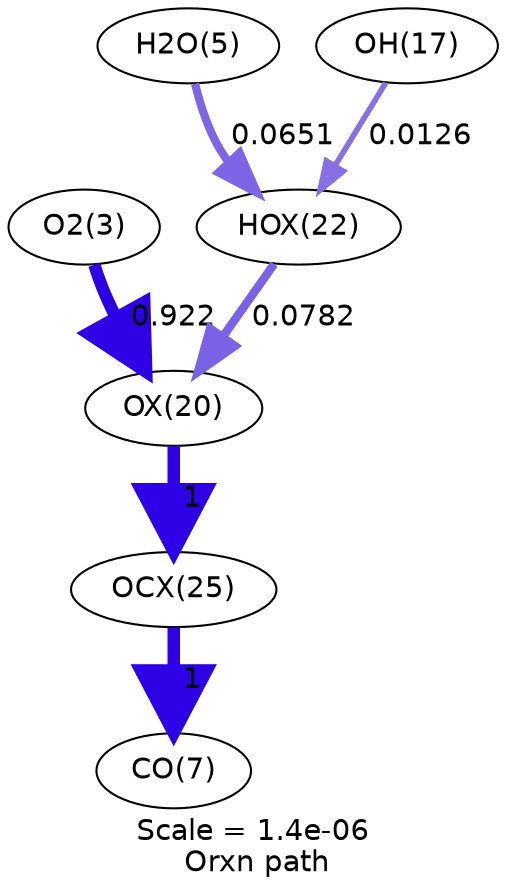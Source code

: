 digraph reaction_paths {
center=1;
s4 -> s24[fontname="Helvetica", penwidth=5.94, arrowsize=2.97, color="0.7, 1.42, 0.9"
, label=" 0.922"];
s26 -> s24[fontname="Helvetica", penwidth=4.08, arrowsize=2.04, color="0.7, 0.578, 0.9"
, label=" 0.0782"];
s24 -> s29[fontname="Helvetica", penwidth=6, arrowsize=3, color="0.7, 1.5, 0.9"
, label=" 1"];
s6 -> s26[fontname="Helvetica", penwidth=3.94, arrowsize=1.97, color="0.7, 0.565, 0.9"
, label=" 0.0651"];
s18 -> s26[fontname="Helvetica", penwidth=2.7, arrowsize=1.35, color="0.7, 0.513, 0.9"
, label=" 0.0126"];
s29 -> s8[fontname="Helvetica", penwidth=6, arrowsize=3, color="0.7, 1.5, 0.9"
, label=" 1"];
s4 [ fontname="Helvetica", label="O2(3)"];
s6 [ fontname="Helvetica", label="H2O(5)"];
s8 [ fontname="Helvetica", label="CO(7)"];
s18 [ fontname="Helvetica", label="OH(17)"];
s24 [ fontname="Helvetica", label="OX(20)"];
s26 [ fontname="Helvetica", label="HOX(22)"];
s29 [ fontname="Helvetica", label="OCX(25)"];
 label = "Scale = 1.4e-06\l Orxn path";
 fontname = "Helvetica";
}
